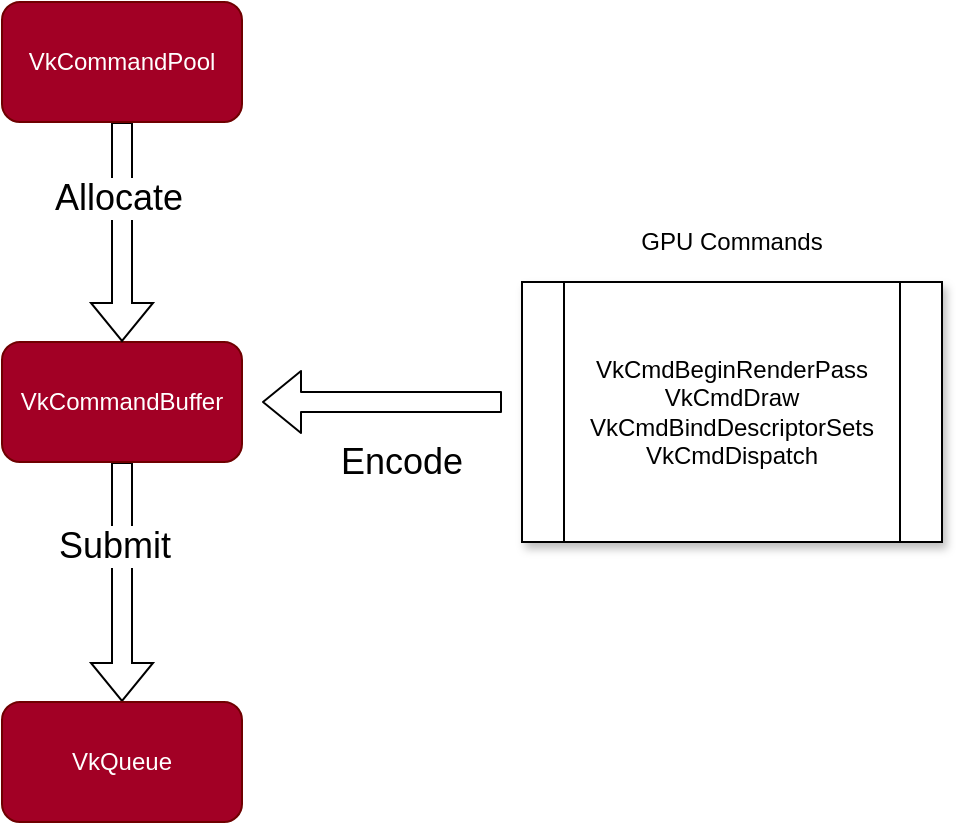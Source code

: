 <mxfile version="13.4.1">
    <diagram id="6hGFLwfOUW9BJ-s0fimq" name="Page-1">
        <mxGraphModel dx="795" dy="792" grid="1" gridSize="10" guides="1" tooltips="1" connect="1" arrows="1" fold="1" page="1" pageScale="1" pageWidth="827" pageHeight="1169" math="0" shadow="0">
            <root>
                <mxCell id="0"/>
                <mxCell id="1" parent="0"/>
                <mxCell id="27" style="edgeStyle=orthogonalEdgeStyle;shape=flexArrow;rounded=0;orthogonalLoop=1;jettySize=auto;html=1;entryX=0.5;entryY=0;entryDx=0;entryDy=0;" edge="1" parent="1" source="7" target="11">
                    <mxGeometry relative="1" as="geometry">
                        <mxPoint x="400" y="540" as="targetPoint"/>
                    </mxGeometry>
                </mxCell>
                <mxCell id="29" value="Submit" style="edgeLabel;html=1;align=center;verticalAlign=middle;resizable=0;points=[];fontSize=18;" vertex="1" connectable="0" parent="27">
                    <mxGeometry x="-0.3" y="-4" relative="1" as="geometry">
                        <mxPoint as="offset"/>
                    </mxGeometry>
                </mxCell>
                <mxCell id="7" value="VkCommandBuffer" style="rounded=1;whiteSpace=wrap;html=1;fillColor=#a20025;strokeColor=#6F0000;fontColor=#ffffff;" vertex="1" parent="1">
                    <mxGeometry x="340" y="370" width="120" height="60" as="geometry"/>
                </mxCell>
                <mxCell id="26" style="edgeStyle=orthogonalEdgeStyle;shape=flexArrow;rounded=0;orthogonalLoop=1;jettySize=auto;html=1;entryX=0.5;entryY=0;entryDx=0;entryDy=0;" edge="1" parent="1" source="8" target="7">
                    <mxGeometry relative="1" as="geometry"/>
                </mxCell>
                <mxCell id="28" value="Allocate&lt;br style=&quot;font-size: 18px;&quot;&gt;" style="edgeLabel;html=1;align=center;verticalAlign=middle;resizable=0;points=[];fontSize=18;" vertex="1" connectable="0" parent="26">
                    <mxGeometry x="-0.309" y="-2" relative="1" as="geometry">
                        <mxPoint as="offset"/>
                    </mxGeometry>
                </mxCell>
                <mxCell id="8" value="VkCommandPool" style="rounded=1;whiteSpace=wrap;html=1;fillColor=#a20025;strokeColor=#6F0000;fontColor=#ffffff;" vertex="1" parent="1">
                    <mxGeometry x="340" y="200" width="120" height="60" as="geometry"/>
                </mxCell>
                <mxCell id="11" value="VkQueue&lt;br&gt;" style="rounded=1;whiteSpace=wrap;html=1;fillColor=#a20025;strokeColor=#6F0000;fontColor=#ffffff;" vertex="1" parent="1">
                    <mxGeometry x="340" y="550" width="120" height="60" as="geometry"/>
                </mxCell>
                <mxCell id="20" value="VkCmdBeginRenderPass&lt;br&gt;VkCmdDraw&lt;br&gt;VkCmdBindDescriptorSets&lt;br&gt;VkCmdDispatch" style="shape=process;whiteSpace=wrap;html=1;backgroundOutline=1;sketch=0;shadow=1;" vertex="1" parent="1">
                    <mxGeometry x="600" y="340" width="210" height="130" as="geometry"/>
                </mxCell>
                <mxCell id="21" value="GPU Commands" style="text;html=1;strokeColor=none;fillColor=none;align=center;verticalAlign=middle;whiteSpace=wrap;rounded=0;shadow=1;sketch=0;" vertex="1" parent="1">
                    <mxGeometry x="600" y="310" width="210" height="20" as="geometry"/>
                </mxCell>
                <mxCell id="22" value="" style="shape=flexArrow;endArrow=classic;html=1;" edge="1" parent="1">
                    <mxGeometry width="50" height="50" relative="1" as="geometry">
                        <mxPoint x="590" y="400" as="sourcePoint"/>
                        <mxPoint x="470" y="400" as="targetPoint"/>
                    </mxGeometry>
                </mxCell>
                <mxCell id="23" value="Encode" style="text;html=1;strokeColor=none;fillColor=none;align=center;verticalAlign=middle;whiteSpace=wrap;rounded=0;shadow=1;sketch=0;fontSize=18;" vertex="1" parent="1">
                    <mxGeometry x="500" y="420" width="80" height="20" as="geometry"/>
                </mxCell>
            </root>
        </mxGraphModel>
    </diagram>
</mxfile>